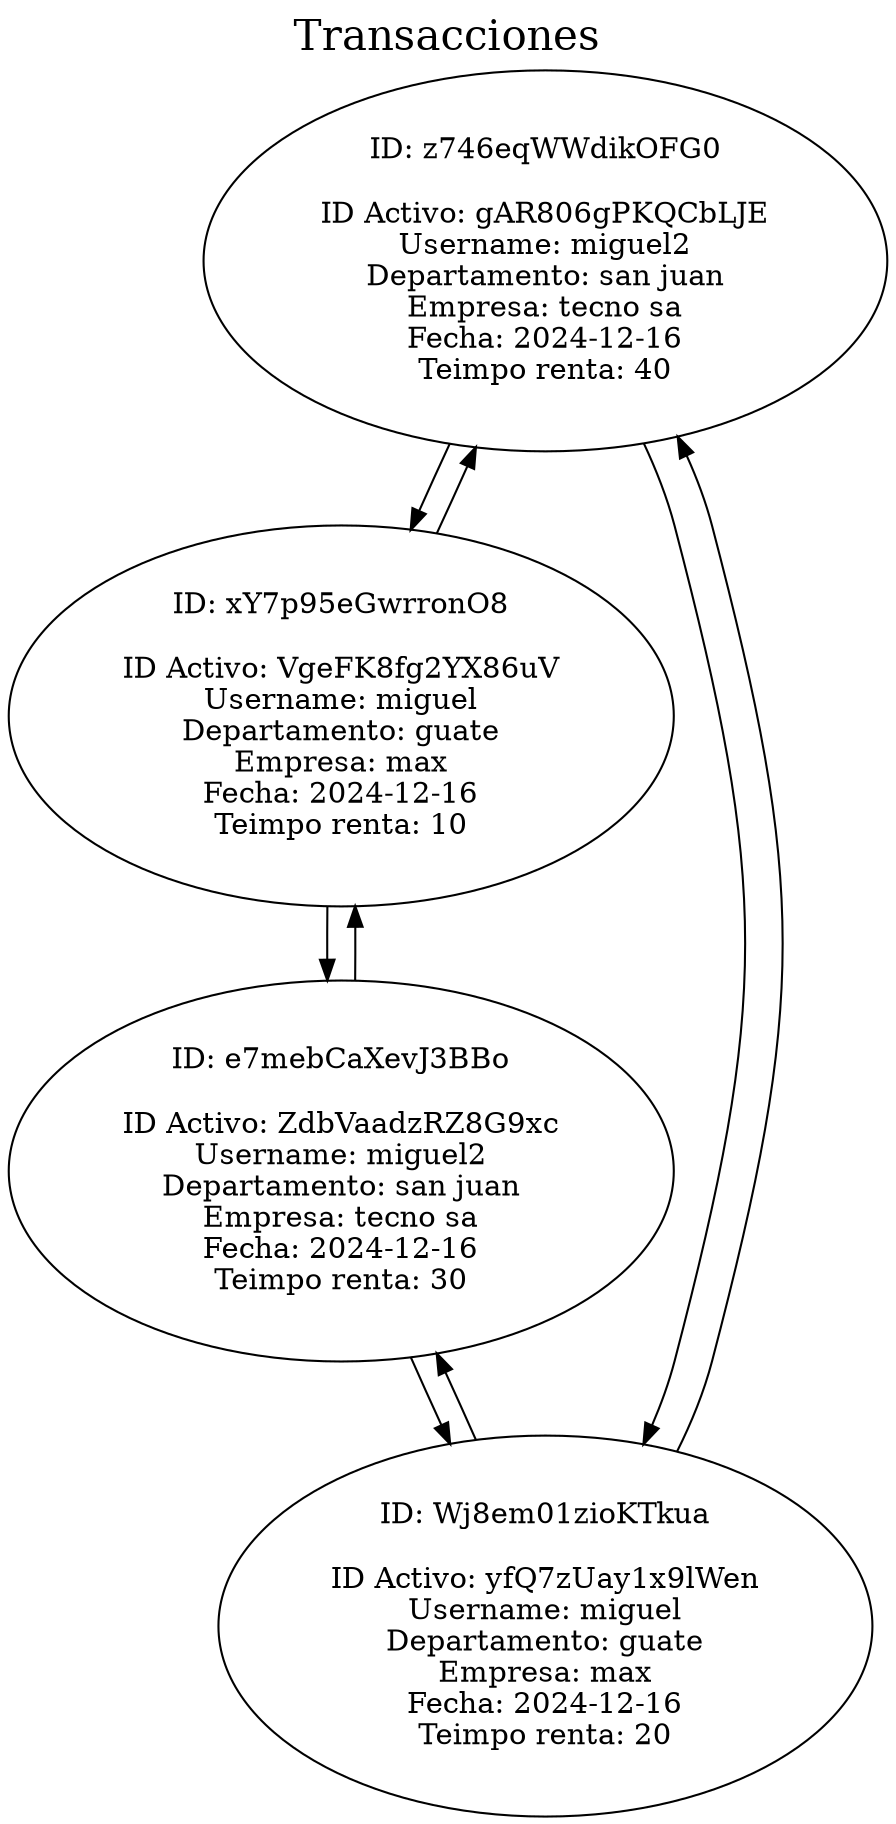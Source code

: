digraph G { randir = LR;
	label = Transacciones;
	labelloc = "t";
	fontsize = 20;
"ID: z746eqWWdikOFG0

ID Activo: gAR806gPKQCbLJE
Username: miguel2
Departamento: san juan
Empresa: tecno sa
Fecha: 2024-12-16
Teimpo renta: 40"->
"ID: xY7p95eGwrronO8

ID Activo: VgeFK8fg2YX86uV
Username: miguel
Departamento: guate
Empresa: max
Fecha: 2024-12-16
Teimpo renta: 10"->
"ID: e7mebCaXevJ3BBo

ID Activo: ZdbVaadzRZ8G9xc
Username: miguel2
Departamento: san juan
Empresa: tecno sa
Fecha: 2024-12-16
Teimpo renta: 30"->
"ID: Wj8em01zioKTkua

ID Activo: yfQ7zUay1x9lWen
Username: miguel
Departamento: guate
Empresa: max
Fecha: 2024-12-16
Teimpo renta: 20"->
"ID: z746eqWWdikOFG0

ID Activo: gAR806gPKQCbLJE
Username: miguel2
Departamento: san juan
Empresa: tecno sa
Fecha: 2024-12-16
Teimpo renta: 40"->
"ID: Wj8em01zioKTkua

ID Activo: yfQ7zUay1x9lWen
Username: miguel
Departamento: guate
Empresa: max
Fecha: 2024-12-16
Teimpo renta: 20"->
"ID: e7mebCaXevJ3BBo

ID Activo: ZdbVaadzRZ8G9xc
Username: miguel2
Departamento: san juan
Empresa: tecno sa
Fecha: 2024-12-16
Teimpo renta: 30"->
"ID: xY7p95eGwrronO8

ID Activo: VgeFK8fg2YX86uV
Username: miguel
Departamento: guate
Empresa: max
Fecha: 2024-12-16
Teimpo renta: 10"->
"ID: z746eqWWdikOFG0

ID Activo: gAR806gPKQCbLJE
Username: miguel2
Departamento: san juan
Empresa: tecno sa
Fecha: 2024-12-16
Teimpo renta: 40"
}